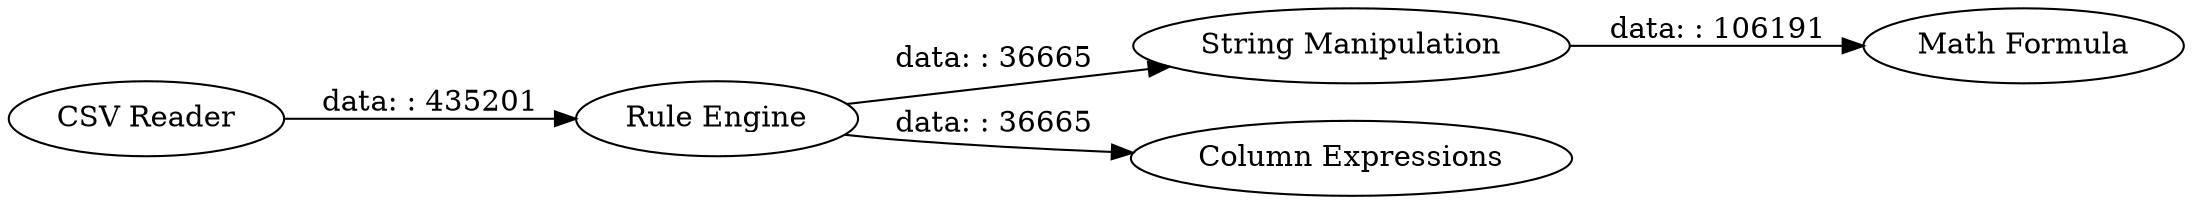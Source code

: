 digraph {
	"4453211847080951103_4" [label="Math Formula"]
	"4453211847080951103_1" [label="Rule Engine"]
	"4453211847080951103_2" [label="String Manipulation"]
	"4453211847080951103_5" [label="CSV Reader"]
	"4453211847080951103_3" [label="Column Expressions"]
	"4453211847080951103_5" -> "4453211847080951103_1" [label="data: : 435201"]
	"4453211847080951103_1" -> "4453211847080951103_3" [label="data: : 36665"]
	"4453211847080951103_2" -> "4453211847080951103_4" [label="data: : 106191"]
	"4453211847080951103_1" -> "4453211847080951103_2" [label="data: : 36665"]
	rankdir=LR
}

